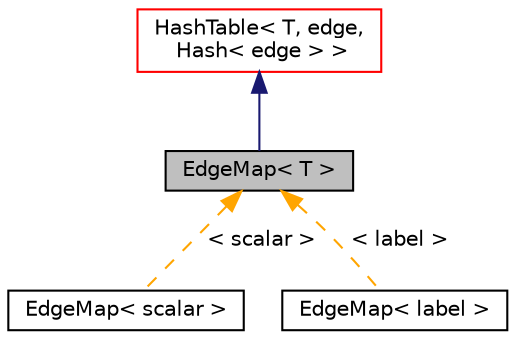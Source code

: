 digraph "EdgeMap&lt; T &gt;"
{
  bgcolor="transparent";
  edge [fontname="Helvetica",fontsize="10",labelfontname="Helvetica",labelfontsize="10"];
  node [fontname="Helvetica",fontsize="10",shape=record];
  Node1 [label="EdgeMap\< T \>",height=0.2,width=0.4,color="black", fillcolor="grey75", style="filled", fontcolor="black"];
  Node2 -> Node1 [dir="back",color="midnightblue",fontsize="10",style="solid",fontname="Helvetica"];
  Node2 [label="HashTable\< T, edge,\l Hash\< edge \> \>",height=0.2,width=0.4,color="red",URL="$a00997.html"];
  Node1 -> Node3 [dir="back",color="orange",fontsize="10",style="dashed",label=" \< scalar \>" ,fontname="Helvetica"];
  Node3 [label="EdgeMap\< scalar \>",height=0.2,width=0.4,color="black",URL="$a00625.html"];
  Node1 -> Node4 [dir="back",color="orange",fontsize="10",style="dashed",label=" \< label \>" ,fontname="Helvetica"];
  Node4 [label="EdgeMap\< label \>",height=0.2,width=0.4,color="black",URL="$a00625.html"];
}
